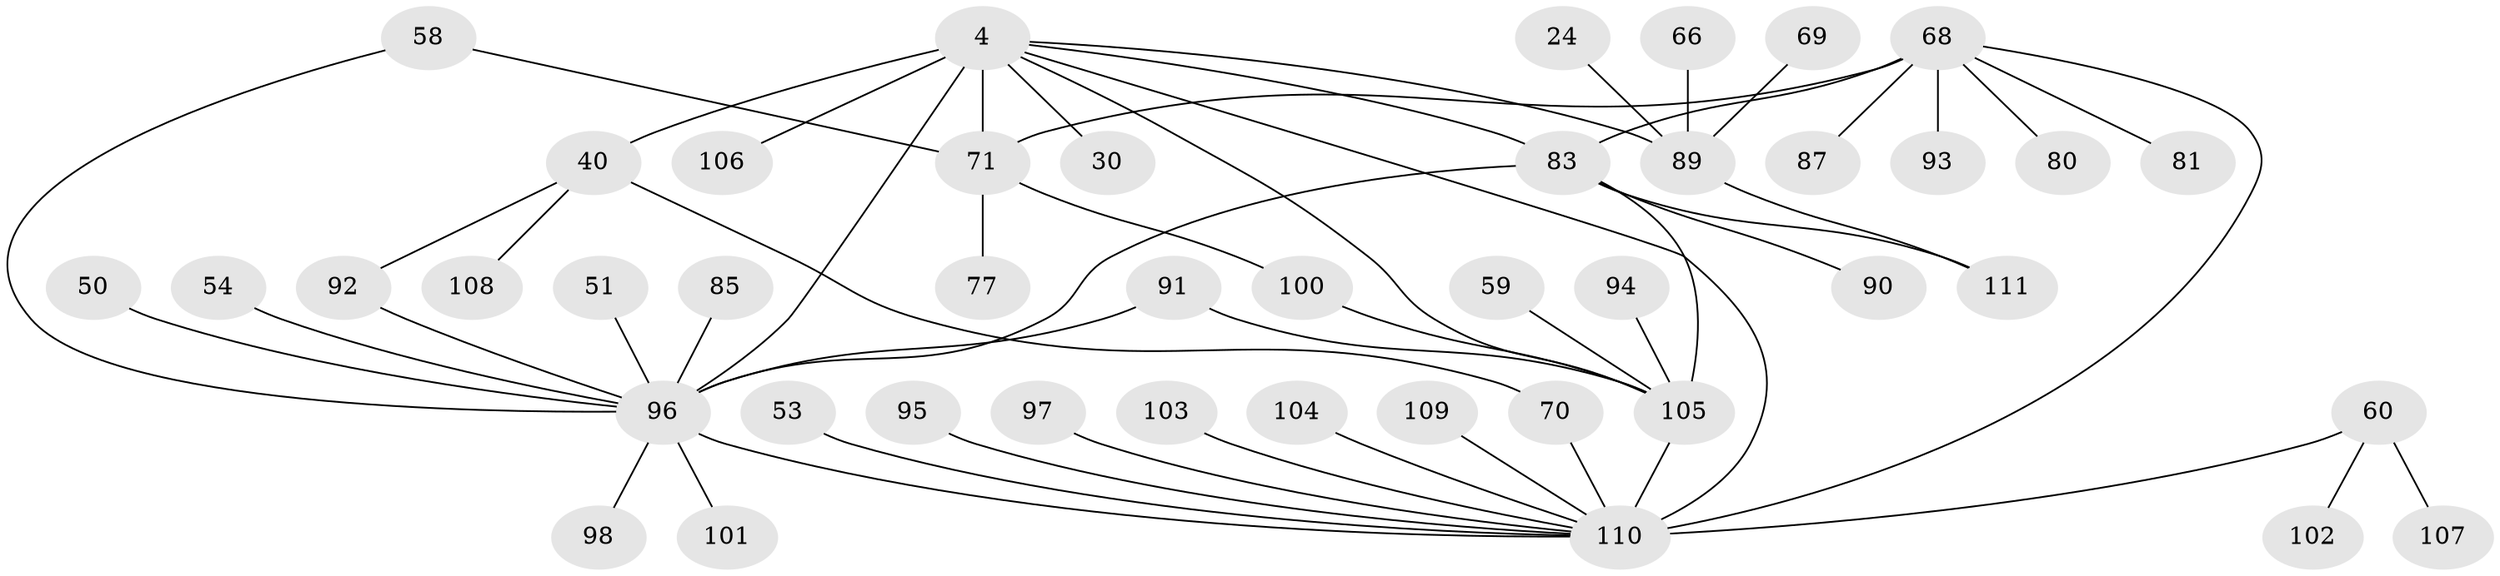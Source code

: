 // original degree distribution, {10: 0.009009009009009009, 3: 0.18018018018018017, 7: 0.018018018018018018, 4: 0.0990990990990991, 6: 0.018018018018018018, 2: 0.2972972972972973, 5: 0.05405405405405406, 1: 0.32432432432432434}
// Generated by graph-tools (version 1.1) at 2025/45/03/04/25 21:45:02]
// undirected, 44 vertices, 55 edges
graph export_dot {
graph [start="1"]
  node [color=gray90,style=filled];
  4 [super="+3+1"];
  24;
  30;
  40 [super="+32"];
  50;
  51;
  53;
  54 [super="+9+39"];
  58 [super="+25"];
  59;
  60;
  66;
  68 [super="+17"];
  69;
  70;
  71 [super="+6+45"];
  77;
  80;
  81 [super="+57"];
  83 [super="+56+67+74"];
  85;
  87;
  89 [super="+19+33+64"];
  90;
  91 [super="+44"];
  92 [super="+79"];
  93 [super="+75"];
  94;
  95;
  96 [super="+10+11+15+86+47+35+72+5+73"];
  97 [super="+43"];
  98;
  100;
  101;
  102;
  103;
  104;
  105 [super="+49+99+82+88"];
  106;
  107;
  108;
  109;
  110 [super="+65+48+36+78+55"];
  111 [super="+46"];
  4 -- 106;
  4 -- 40 [weight=3];
  4 -- 30;
  4 -- 71 [weight=2];
  4 -- 89 [weight=2];
  4 -- 83;
  4 -- 96 [weight=3];
  4 -- 110;
  4 -- 105 [weight=2];
  24 -- 89;
  40 -- 70;
  40 -- 108;
  40 -- 92;
  50 -- 96;
  51 -- 96;
  53 -- 110;
  54 -- 96;
  58 -- 96;
  58 -- 71;
  59 -- 105;
  60 -- 102;
  60 -- 107;
  60 -- 110 [weight=3];
  66 -- 89;
  68 -- 87;
  68 -- 71;
  68 -- 80;
  68 -- 83 [weight=2];
  68 -- 110 [weight=2];
  68 -- 81;
  68 -- 93;
  69 -- 89;
  70 -- 110;
  71 -- 100;
  71 -- 77;
  83 -- 90;
  83 -- 111;
  83 -- 105;
  83 -- 96;
  85 -- 96;
  89 -- 111;
  91 -- 96;
  91 -- 105;
  92 -- 96;
  94 -- 105;
  95 -- 110;
  96 -- 101;
  96 -- 98;
  96 -- 110 [weight=2];
  97 -- 110;
  100 -- 105;
  103 -- 110;
  104 -- 110;
  105 -- 110 [weight=3];
  109 -- 110;
}

